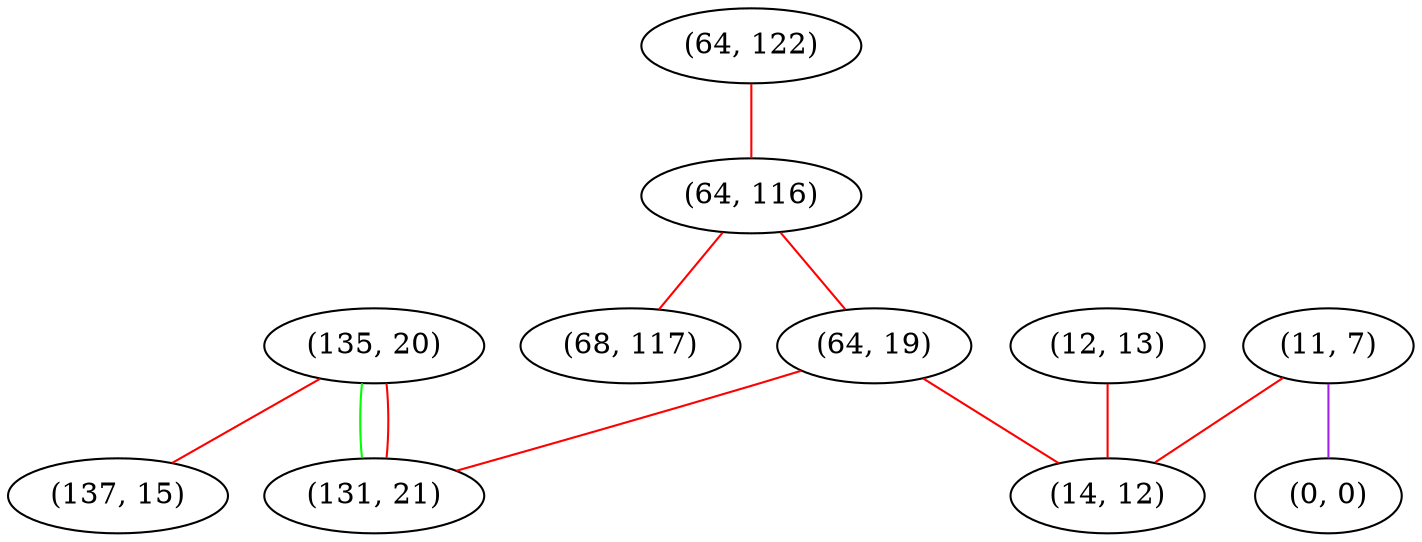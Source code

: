 graph "" {
"(135, 20)";
"(11, 7)";
"(0, 0)";
"(64, 122)";
"(64, 116)";
"(12, 13)";
"(64, 19)";
"(137, 15)";
"(131, 21)";
"(14, 12)";
"(68, 117)";
"(135, 20)" -- "(137, 15)"  [color=red, key=0, weight=1];
"(135, 20)" -- "(131, 21)"  [color=green, key=0, weight=2];
"(135, 20)" -- "(131, 21)"  [color=red, key=1, weight=1];
"(11, 7)" -- "(14, 12)"  [color=red, key=0, weight=1];
"(11, 7)" -- "(0, 0)"  [color=purple, key=0, weight=4];
"(64, 122)" -- "(64, 116)"  [color=red, key=0, weight=1];
"(64, 116)" -- "(68, 117)"  [color=red, key=0, weight=1];
"(64, 116)" -- "(64, 19)"  [color=red, key=0, weight=1];
"(12, 13)" -- "(14, 12)"  [color=red, key=0, weight=1];
"(64, 19)" -- "(14, 12)"  [color=red, key=0, weight=1];
"(64, 19)" -- "(131, 21)"  [color=red, key=0, weight=1];
}
